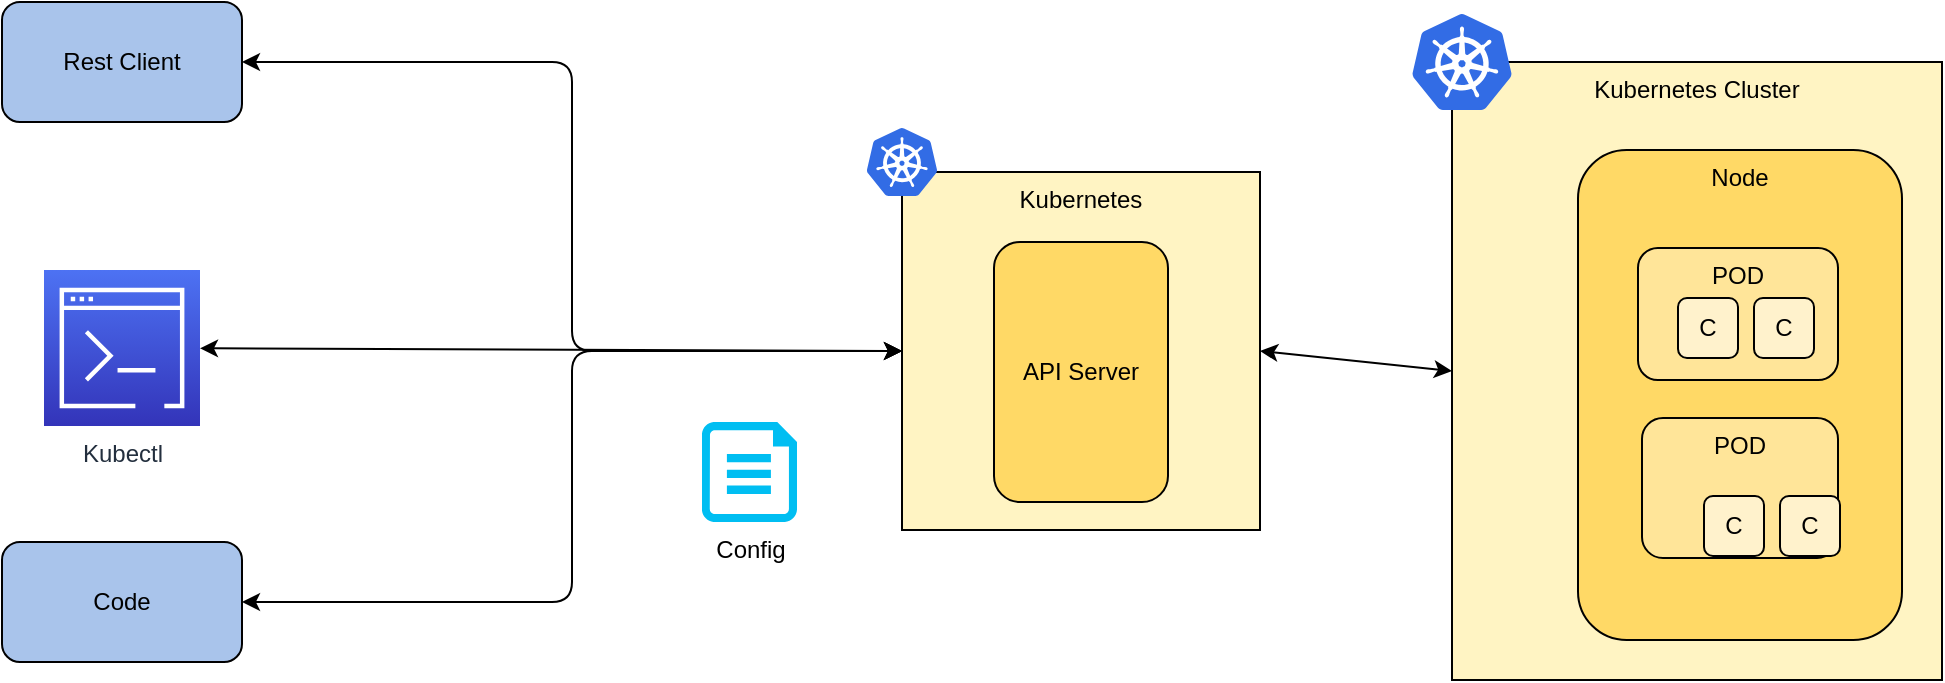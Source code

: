 <mxfile version="11.3.0" type="device" pages="1"><diagram id="BIkpXxCoqwx9szw81MXK" name="Page-1"><mxGraphModel dx="2159" dy="736" grid="1" gridSize="10" guides="1" tooltips="1" connect="1" arrows="1" fold="1" page="1" pageScale="1" pageWidth="827" pageHeight="1169" math="0" shadow="0"><root><mxCell id="0"/><mxCell id="1" parent="0"/><mxCell id="5dNM3jDwzsRydRzDL6ZG-1" value="Kubernetes Cluster" style="rounded=0;whiteSpace=wrap;html=1;verticalAlign=top;fillColor=#FFF4C3;" parent="1" vertex="1"><mxGeometry x="635" y="141" width="245" height="309" as="geometry"/></mxCell><mxCell id="5dNM3jDwzsRydRzDL6ZG-3" value="Node" style="rounded=1;whiteSpace=wrap;html=1;fillColor=#FFD966;verticalAlign=top;" parent="1" vertex="1"><mxGeometry x="698" y="185" width="162" height="245" as="geometry"/></mxCell><mxCell id="5dNM3jDwzsRydRzDL6ZG-4" value="" style="aspect=fixed;html=1;points=[];align=center;image;fontSize=12;image=img/lib/mscae/Kubernetes.svg;" parent="1" vertex="1"><mxGeometry x="615" y="117" width="50" height="48" as="geometry"/></mxCell><mxCell id="5dNM3jDwzsRydRzDL6ZG-5" value="Kubernetes" style="whiteSpace=wrap;html=1;aspect=fixed;fillColor=#FFF4C3;verticalAlign=top;" parent="1" vertex="1"><mxGeometry x="360" y="196" width="179" height="179" as="geometry"/></mxCell><mxCell id="5dNM3jDwzsRydRzDL6ZG-6" value="" style="aspect=fixed;html=1;points=[];align=center;image;fontSize=12;image=img/lib/mscae/Kubernetes.svg;" parent="1" vertex="1"><mxGeometry x="342.5" y="174" width="35" height="34" as="geometry"/></mxCell><mxCell id="5dNM3jDwzsRydRzDL6ZG-7" value="API Server" style="rounded=1;whiteSpace=wrap;html=1;fillColor=#FFD966;" parent="1" vertex="1"><mxGeometry x="406" y="231" width="87" height="130" as="geometry"/></mxCell><mxCell id="5dNM3jDwzsRydRzDL6ZG-8" value="Rest Client" style="rounded=1;whiteSpace=wrap;html=1;fillColor=#A9C4EB;" parent="1" vertex="1"><mxGeometry x="-90" y="111" width="120" height="60" as="geometry"/></mxCell><mxCell id="5dNM3jDwzsRydRzDL6ZG-9" value="Kubectl" style="outlineConnect=0;fontColor=#232F3E;gradientColor=#4D72F3;gradientDirection=north;fillColor=#3334B9;strokeColor=#ffffff;dashed=0;verticalLabelPosition=bottom;verticalAlign=top;align=center;html=1;fontSize=12;fontStyle=0;aspect=fixed;shape=mxgraph.aws4.resourceIcon;resIcon=mxgraph.aws4.command_line_interface;" parent="1" vertex="1"><mxGeometry x="-69" y="245" width="78" height="78" as="geometry"/></mxCell><mxCell id="5dNM3jDwzsRydRzDL6ZG-10" value="Code" style="rounded=1;whiteSpace=wrap;html=1;fillColor=#A9C4EB;" parent="1" vertex="1"><mxGeometry x="-90" y="381" width="120" height="60" as="geometry"/></mxCell><mxCell id="5dNM3jDwzsRydRzDL6ZG-11" value="" style="endArrow=classic;html=1;exitX=1;exitY=0.5;exitDx=0;exitDy=0;entryX=0;entryY=0.5;entryDx=0;entryDy=0;startArrow=classic;startFill=1;" parent="1" source="5dNM3jDwzsRydRzDL6ZG-5" target="5dNM3jDwzsRydRzDL6ZG-1" edge="1"><mxGeometry width="50" height="50" relative="1" as="geometry"><mxPoint x="560" y="290" as="sourcePoint"/><mxPoint x="610" y="240" as="targetPoint"/></mxGeometry></mxCell><mxCell id="5dNM3jDwzsRydRzDL6ZG-14" value="" style="edgeStyle=elbowEdgeStyle;elbow=horizontal;endArrow=classic;html=1;exitX=1;exitY=0.5;exitDx=0;exitDy=0;entryX=0;entryY=0.5;entryDx=0;entryDy=0;startArrow=classic;startFill=1;" parent="1" source="5dNM3jDwzsRydRzDL6ZG-10" target="5dNM3jDwzsRydRzDL6ZG-5" edge="1"><mxGeometry width="50" height="50" relative="1" as="geometry"><mxPoint x="210" y="330" as="sourcePoint"/><mxPoint x="260" y="280" as="targetPoint"/></mxGeometry></mxCell><mxCell id="5dNM3jDwzsRydRzDL6ZG-16" value="" style="endArrow=classic;html=1;entryX=0;entryY=0.5;entryDx=0;entryDy=0;startArrow=classic;startFill=1;" parent="1" source="5dNM3jDwzsRydRzDL6ZG-9" target="5dNM3jDwzsRydRzDL6ZG-5" edge="1"><mxGeometry width="50" height="50" relative="1" as="geometry"><mxPoint x="154.5" y="260" as="sourcePoint"/><mxPoint x="204.5" y="210" as="targetPoint"/></mxGeometry></mxCell><mxCell id="5dNM3jDwzsRydRzDL6ZG-19" value="" style="edgeStyle=elbowEdgeStyle;elbow=horizontal;endArrow=classic;html=1;exitX=1;exitY=0.5;exitDx=0;exitDy=0;startArrow=classic;startFill=1;entryX=0;entryY=0.5;entryDx=0;entryDy=0;" parent="1" source="5dNM3jDwzsRydRzDL6ZG-8" target="5dNM3jDwzsRydRzDL6ZG-5" edge="1"><mxGeometry width="50" height="50" relative="1" as="geometry"><mxPoint x="110" y="111" as="sourcePoint"/><mxPoint x="370" y="290" as="targetPoint"/></mxGeometry></mxCell><mxCell id="5dNM3jDwzsRydRzDL6ZG-20" value="Config" style="verticalLabelPosition=bottom;html=1;verticalAlign=top;align=center;strokeColor=none;fillColor=#00BEF2;shape=mxgraph.azure.cloud_services_configuration_file;pointerEvents=1;" parent="1" vertex="1"><mxGeometry x="260" y="321" width="47.5" height="50" as="geometry"/></mxCell><mxCell id="hLtN_b2Odo8EY-T9OwC5-2" value="POD" style="rounded=1;whiteSpace=wrap;html=1;verticalAlign=top;fillColor=#FFE599;" vertex="1" parent="1"><mxGeometry x="728" y="234" width="100" height="66" as="geometry"/></mxCell><mxCell id="hLtN_b2Odo8EY-T9OwC5-3" value="POD" style="rounded=1;whiteSpace=wrap;html=1;verticalAlign=top;fillColor=#FFE599;" vertex="1" parent="1"><mxGeometry x="730" y="319" width="98" height="70" as="geometry"/></mxCell><mxCell id="hLtN_b2Odo8EY-T9OwC5-4" value="C" style="rounded=1;whiteSpace=wrap;html=1;fillColor=#FFF2CC;" vertex="1" parent="1"><mxGeometry x="748" y="259" width="30" height="30" as="geometry"/></mxCell><mxCell id="hLtN_b2Odo8EY-T9OwC5-5" value="C" style="rounded=1;whiteSpace=wrap;html=1;fillColor=#FFF2CC;" vertex="1" parent="1"><mxGeometry x="786" y="259" width="30" height="30" as="geometry"/></mxCell><mxCell id="hLtN_b2Odo8EY-T9OwC5-6" value="C" style="rounded=1;whiteSpace=wrap;html=1;fillColor=#FFF2CC;" vertex="1" parent="1"><mxGeometry x="761" y="358" width="30" height="30" as="geometry"/></mxCell><mxCell id="hLtN_b2Odo8EY-T9OwC5-7" value="C" style="rounded=1;whiteSpace=wrap;html=1;fillColor=#FFF2CC;" vertex="1" parent="1"><mxGeometry x="799" y="358" width="30" height="30" as="geometry"/></mxCell></root></mxGraphModel></diagram></mxfile>